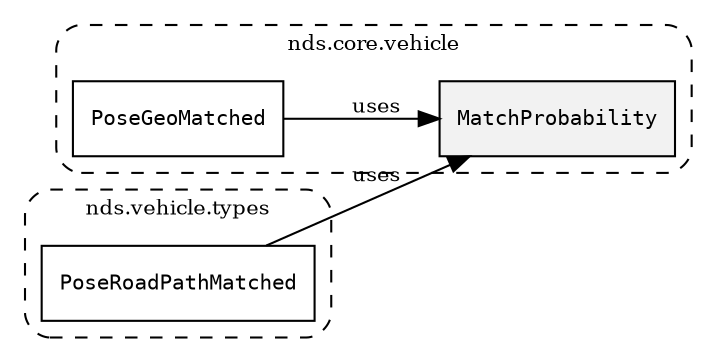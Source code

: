 /**
 * This dot file creates symbol collaboration diagram for MatchProbability.
 */
digraph ZSERIO
{
    node [shape=box, fontsize=10];
    rankdir="LR";
    fontsize=10;
    tooltip="MatchProbability collaboration diagram";

    subgraph "cluster_nds.core.vehicle"
    {
        style="dashed, rounded";
        label="nds.core.vehicle";
        tooltip="Package nds.core.vehicle";
        href="../../../content/packages/nds.core.vehicle.html#Package-nds-core-vehicle";
        target="_parent";

        "MatchProbability" [style="filled", fillcolor="#0000000D", target="_parent", label=<<font face="monospace"><table align="center" border="0" cellspacing="0" cellpadding="0"><tr><td href="../../../content/packages/nds.core.vehicle.html#Structure-MatchProbability" title="Structure defined in nds.core.vehicle">MatchProbability</td></tr></table></font>>];
        "PoseGeoMatched" [target="_parent", label=<<font face="monospace"><table align="center" border="0" cellspacing="0" cellpadding="0"><tr><td href="../../../content/packages/nds.core.vehicle.html#Structure-PoseGeoMatched" title="Structure defined in nds.core.vehicle">PoseGeoMatched</td></tr></table></font>>];
    }

    subgraph "cluster_nds.vehicle.types"
    {
        style="dashed, rounded";
        label="nds.vehicle.types";
        tooltip="Package nds.vehicle.types";
        href="../../../content/packages/nds.vehicle.types.html#Package-nds-vehicle-types";
        target="_parent";

        "PoseRoadPathMatched" [target="_parent", label=<<font face="monospace"><table align="center" border="0" cellspacing="0" cellpadding="0"><tr><td href="../../../content/packages/nds.vehicle.types.html#Structure-PoseRoadPathMatched" title="Structure defined in nds.vehicle.types">PoseRoadPathMatched</td></tr></table></font>>];
    }

    "PoseGeoMatched" -> "MatchProbability" [label="uses", fontsize=10];
    "PoseRoadPathMatched" -> "MatchProbability" [label="uses", fontsize=10];
}
